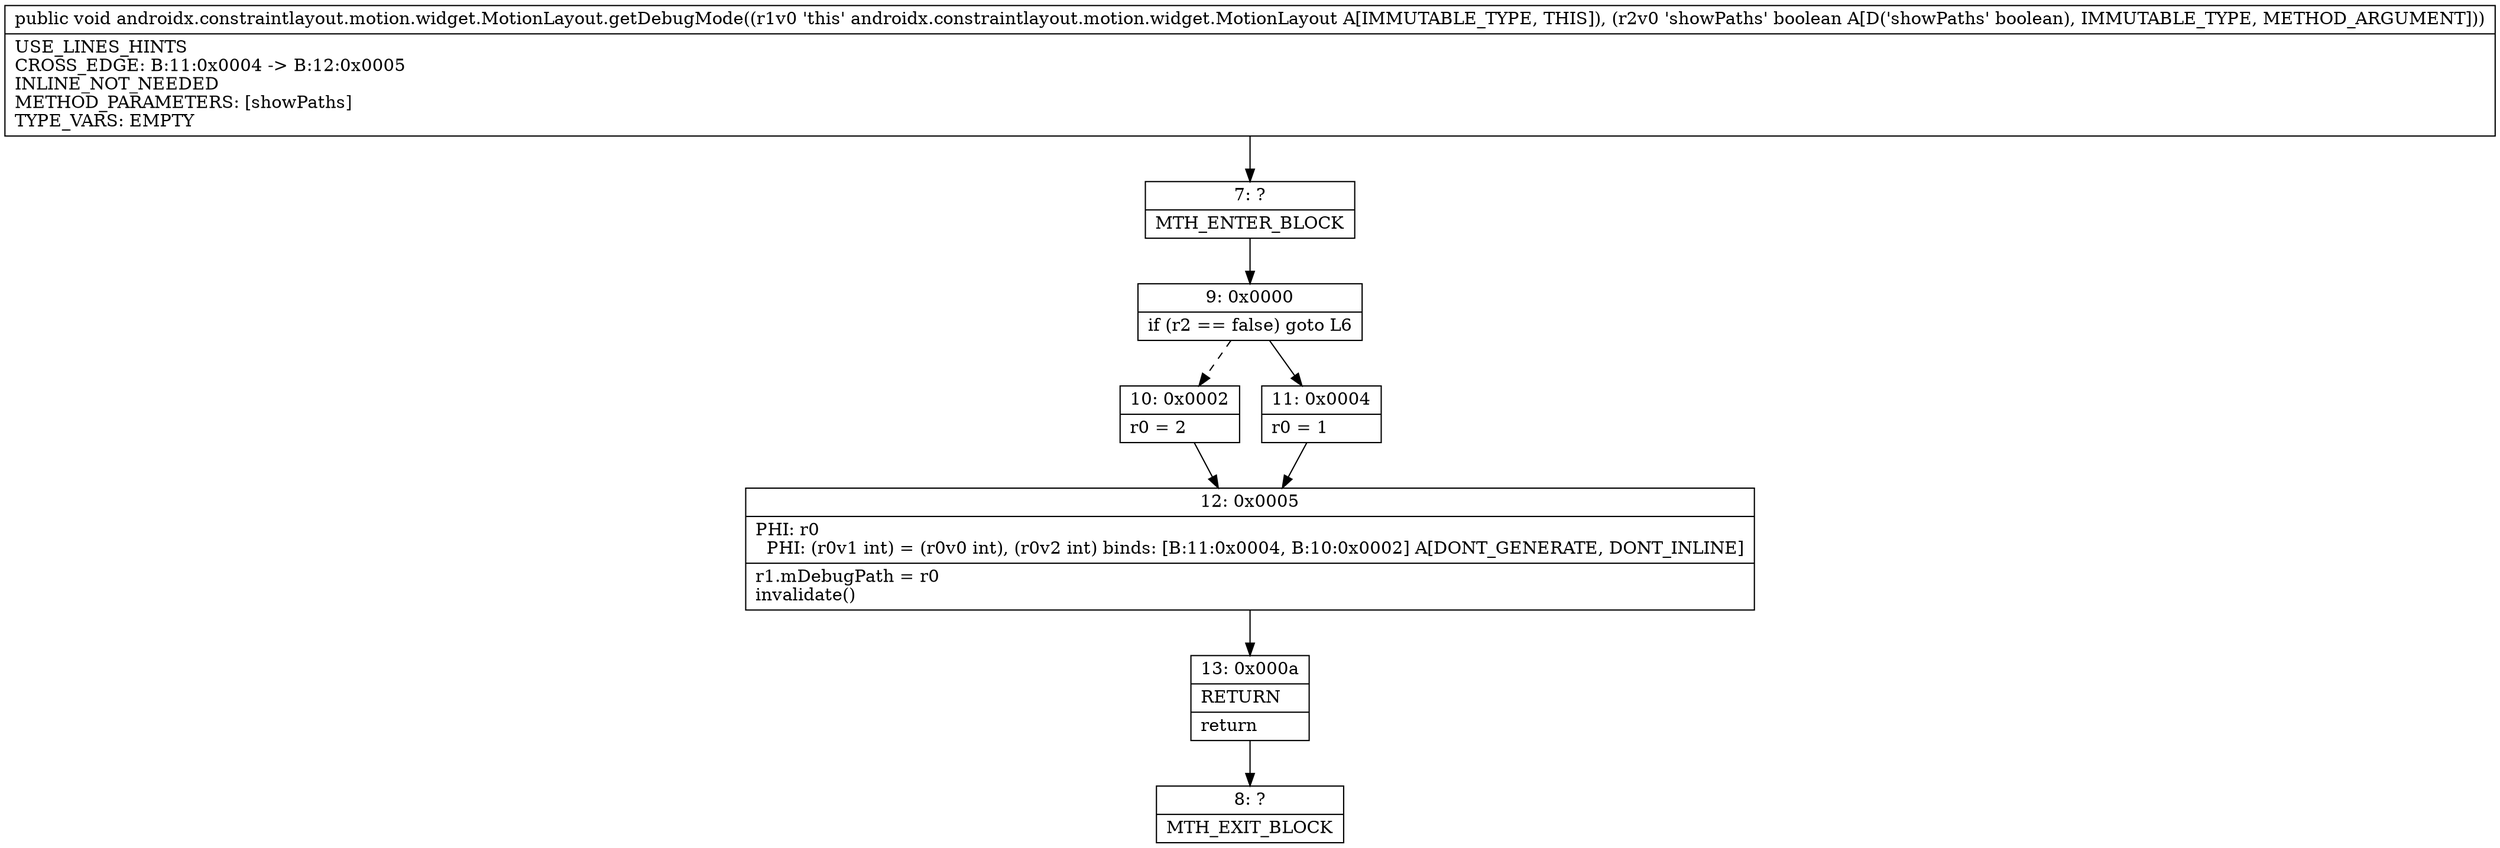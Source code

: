 digraph "CFG forandroidx.constraintlayout.motion.widget.MotionLayout.getDebugMode(Z)V" {
Node_7 [shape=record,label="{7\:\ ?|MTH_ENTER_BLOCK\l}"];
Node_9 [shape=record,label="{9\:\ 0x0000|if (r2 == false) goto L6\l}"];
Node_10 [shape=record,label="{10\:\ 0x0002|r0 = 2\l}"];
Node_12 [shape=record,label="{12\:\ 0x0005|PHI: r0 \l  PHI: (r0v1 int) = (r0v0 int), (r0v2 int) binds: [B:11:0x0004, B:10:0x0002] A[DONT_GENERATE, DONT_INLINE]\l|r1.mDebugPath = r0\linvalidate()\l}"];
Node_13 [shape=record,label="{13\:\ 0x000a|RETURN\l|return\l}"];
Node_8 [shape=record,label="{8\:\ ?|MTH_EXIT_BLOCK\l}"];
Node_11 [shape=record,label="{11\:\ 0x0004|r0 = 1\l}"];
MethodNode[shape=record,label="{public void androidx.constraintlayout.motion.widget.MotionLayout.getDebugMode((r1v0 'this' androidx.constraintlayout.motion.widget.MotionLayout A[IMMUTABLE_TYPE, THIS]), (r2v0 'showPaths' boolean A[D('showPaths' boolean), IMMUTABLE_TYPE, METHOD_ARGUMENT]))  | USE_LINES_HINTS\lCROSS_EDGE: B:11:0x0004 \-\> B:12:0x0005\lINLINE_NOT_NEEDED\lMETHOD_PARAMETERS: [showPaths]\lTYPE_VARS: EMPTY\l}"];
MethodNode -> Node_7;Node_7 -> Node_9;
Node_9 -> Node_10[style=dashed];
Node_9 -> Node_11;
Node_10 -> Node_12;
Node_12 -> Node_13;
Node_13 -> Node_8;
Node_11 -> Node_12;
}

